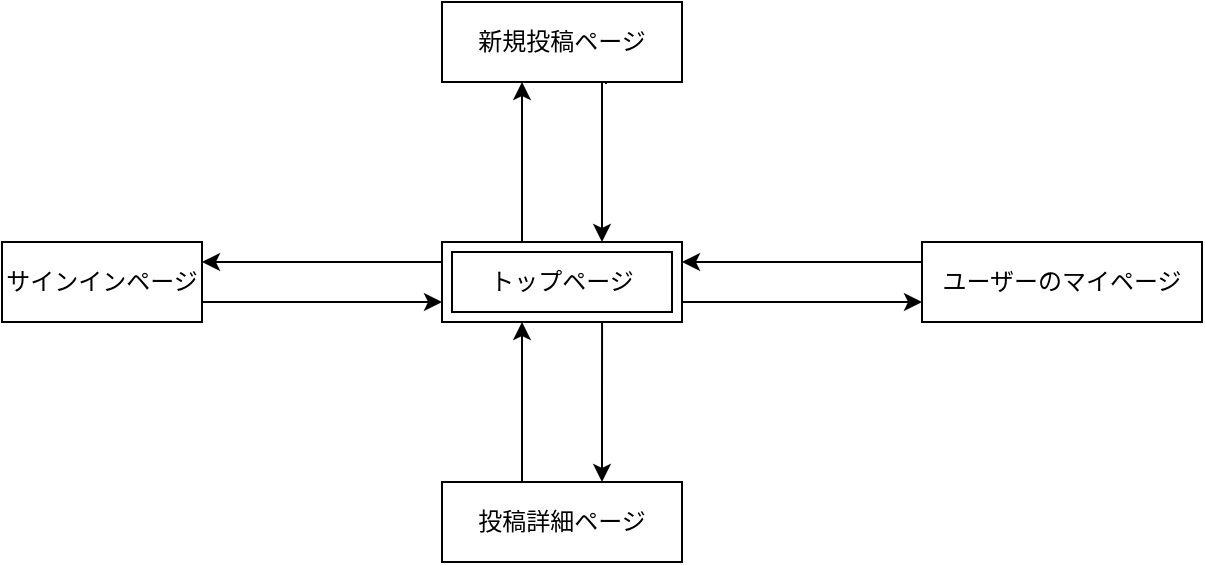 <mxfile>
    <diagram id="56GpYL18mhzkWsaKhM0P" name="ページ1">
        <mxGraphModel dx="898" dy="680" grid="1" gridSize="10" guides="1" tooltips="1" connect="1" arrows="1" fold="1" page="1" pageScale="1" pageWidth="827" pageHeight="1169" math="0" shadow="0">
            <root>
                <mxCell id="0"/>
                <mxCell id="1" parent="0"/>
                <mxCell id="25" style="edgeStyle=orthogonalEdgeStyle;rounded=0;orthogonalLoop=1;jettySize=auto;html=1;exitX=1;exitY=0.75;exitDx=0;exitDy=0;entryX=0;entryY=0.75;entryDx=0;entryDy=0;" edge="1" parent="1" source="5" target="12">
                    <mxGeometry relative="1" as="geometry">
                        <Array as="points"/>
                    </mxGeometry>
                </mxCell>
                <mxCell id="5" value="サインインページ" style="whiteSpace=wrap;html=1;align=center;" vertex="1" parent="1">
                    <mxGeometry x="140" y="320" width="100" height="40" as="geometry"/>
                </mxCell>
                <mxCell id="38" style="edgeStyle=orthogonalEdgeStyle;rounded=0;orthogonalLoop=1;jettySize=auto;html=1;exitX=0.683;exitY=1.025;exitDx=0;exitDy=0;exitPerimeter=0;" edge="1" parent="1" source="6">
                    <mxGeometry relative="1" as="geometry">
                        <mxPoint x="440" y="320" as="targetPoint"/>
                        <Array as="points">
                            <mxPoint x="442" y="240"/>
                            <mxPoint x="440" y="240"/>
                        </Array>
                    </mxGeometry>
                </mxCell>
                <mxCell id="6" value="新規投稿ページ" style="whiteSpace=wrap;html=1;align=center;" vertex="1" parent="1">
                    <mxGeometry x="360" y="200" width="120" height="40" as="geometry"/>
                </mxCell>
                <mxCell id="16" style="edgeStyle=orthogonalEdgeStyle;rounded=0;orthogonalLoop=1;jettySize=auto;html=1;exitX=0;exitY=0;exitDx=0;exitDy=0;entryX=1;entryY=0.25;entryDx=0;entryDy=0;" edge="1" parent="1" source="7" target="12">
                    <mxGeometry relative="1" as="geometry">
                        <Array as="points">
                            <mxPoint x="600" y="330"/>
                        </Array>
                    </mxGeometry>
                </mxCell>
                <mxCell id="7" value="ユーザーのマイページ" style="whiteSpace=wrap;html=1;align=center;" vertex="1" parent="1">
                    <mxGeometry x="600" y="320" width="140" height="40" as="geometry"/>
                </mxCell>
                <mxCell id="26" value="" style="edgeStyle=orthogonalEdgeStyle;rounded=0;orthogonalLoop=1;jettySize=auto;html=1;" edge="1" parent="1" source="9" target="12">
                    <mxGeometry relative="1" as="geometry">
                        <Array as="points">
                            <mxPoint x="400" y="390"/>
                            <mxPoint x="400" y="390"/>
                        </Array>
                    </mxGeometry>
                </mxCell>
                <mxCell id="9" value="投稿詳細ページ" style="whiteSpace=wrap;html=1;align=center;" vertex="1" parent="1">
                    <mxGeometry x="360" y="440" width="120" height="40" as="geometry"/>
                </mxCell>
                <mxCell id="15" style="edgeStyle=orthogonalEdgeStyle;rounded=0;orthogonalLoop=1;jettySize=auto;html=1;exitX=1;exitY=0.5;exitDx=0;exitDy=0;" edge="1" parent="1" source="12">
                    <mxGeometry relative="1" as="geometry">
                        <mxPoint x="600" y="350" as="targetPoint"/>
                        <Array as="points">
                            <mxPoint x="464" y="350"/>
                            <mxPoint x="600" y="350"/>
                        </Array>
                    </mxGeometry>
                </mxCell>
                <mxCell id="22" style="edgeStyle=orthogonalEdgeStyle;rounded=0;orthogonalLoop=1;jettySize=auto;html=1;exitX=0;exitY=0.25;exitDx=0;exitDy=0;entryX=1;entryY=0.25;entryDx=0;entryDy=0;" edge="1" parent="1" source="12" target="5">
                    <mxGeometry relative="1" as="geometry">
                        <mxPoint x="250" y="330" as="targetPoint"/>
                        <Array as="points"/>
                    </mxGeometry>
                </mxCell>
                <mxCell id="34" style="edgeStyle=orthogonalEdgeStyle;rounded=0;orthogonalLoop=1;jettySize=auto;html=1;exitX=0.667;exitY=0.975;exitDx=0;exitDy=0;exitPerimeter=0;" edge="1" parent="1" source="12">
                    <mxGeometry relative="1" as="geometry">
                        <mxPoint x="440" y="440" as="targetPoint"/>
                        <Array as="points"/>
                    </mxGeometry>
                </mxCell>
                <mxCell id="37" style="edgeStyle=orthogonalEdgeStyle;rounded=0;orthogonalLoop=1;jettySize=auto;html=1;" edge="1" parent="1">
                    <mxGeometry relative="1" as="geometry">
                        <mxPoint x="400" y="320" as="sourcePoint"/>
                        <mxPoint x="400" y="240" as="targetPoint"/>
                        <Array as="points">
                            <mxPoint x="400" y="320"/>
                            <mxPoint x="400" y="240"/>
                        </Array>
                    </mxGeometry>
                </mxCell>
                <mxCell id="12" value="トップページ" style="shape=ext;margin=3;double=1;whiteSpace=wrap;html=1;align=center;" vertex="1" parent="1">
                    <mxGeometry x="360" y="320" width="120" height="40" as="geometry"/>
                </mxCell>
            </root>
        </mxGraphModel>
    </diagram>
</mxfile>